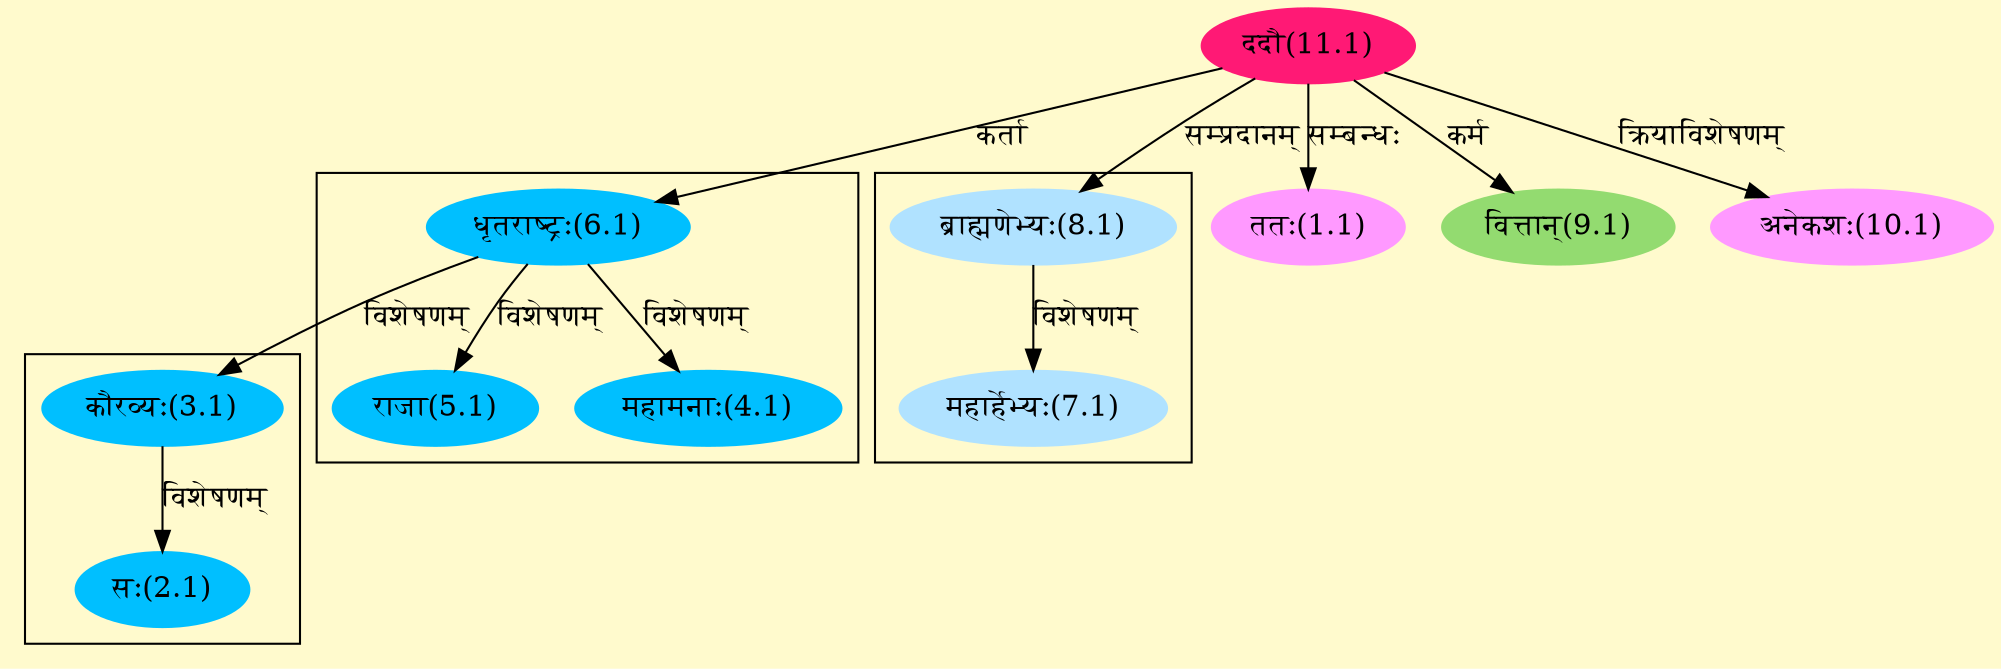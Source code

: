 digraph G{
rankdir=BT;
 compound=true;
 bgcolor="lemonchiffon1";

subgraph cluster_1{
Node2_1 [style=filled, color="#00BFFF" label = "सः(2.1)"]
Node3_1 [style=filled, color="#00BFFF" label = "कौरव्यः(3.1)"]

}

subgraph cluster_2{
Node3_1 [style=filled, color="#00BFFF" label = "कौरव्यः(3.1)"]
Node6_1 [style=filled, color="#00BFFF" label = "धृतराष्ट्रः(6.1)"]
Node4_1 [style=filled, color="#00BFFF" label = "महामनाः(4.1)"]
Node5_1 [style=filled, color="#00BFFF" label = "राजा(5.1)"]

}

subgraph cluster_3{
Node7_1 [style=filled, color="#B0E2FF" label = "महार्हेभ्यः(7.1)"]
Node8_1 [style=filled, color="#B0E2FF" label = "ब्राह्मणेभ्यः(8.1)"]

}
Node1_1 [style=filled, color="#FF99FF" label = "ततः(1.1)"]
Node11_1 [style=filled, color="#FF1975" label = "ददौ(11.1)"]
Node6_1 [style=filled, color="#00BFFF" label = "धृतराष्ट्रः(6.1)"]
Node8_1 [style=filled, color="#B0E2FF" label = "ब्राह्मणेभ्यः(8.1)"]
Node9_1 [style=filled, color="#93DB70" label = "वित्तान्(9.1)"]
Node10_1 [style=filled, color="#FF99FF" label = "अनेकशः(10.1)"]
/* Start of Relations section */

Node1_1 -> Node11_1 [  label="सम्बन्धः"  dir="back" ]
Node2_1 -> Node3_1 [  label="विशेषणम्"  dir="back" ]
Node3_1 -> Node6_1 [  label="विशेषणम्"  dir="back" ]
Node4_1 -> Node6_1 [  label="विशेषणम्"  dir="back" ]
Node5_1 -> Node6_1 [  label="विशेषणम्"  dir="back" ]
Node6_1 -> Node11_1 [  label="कर्ता"  dir="back" ]
Node7_1 -> Node8_1 [  label="विशेषणम्"  dir="back" ]
Node8_1 -> Node11_1 [  label="सम्प्रदानम्"  dir="back" ]
Node9_1 -> Node11_1 [  label="कर्म"  dir="back" ]
Node10_1 -> Node11_1 [  label="क्रियाविशेषणम्"  dir="back" ]
}
